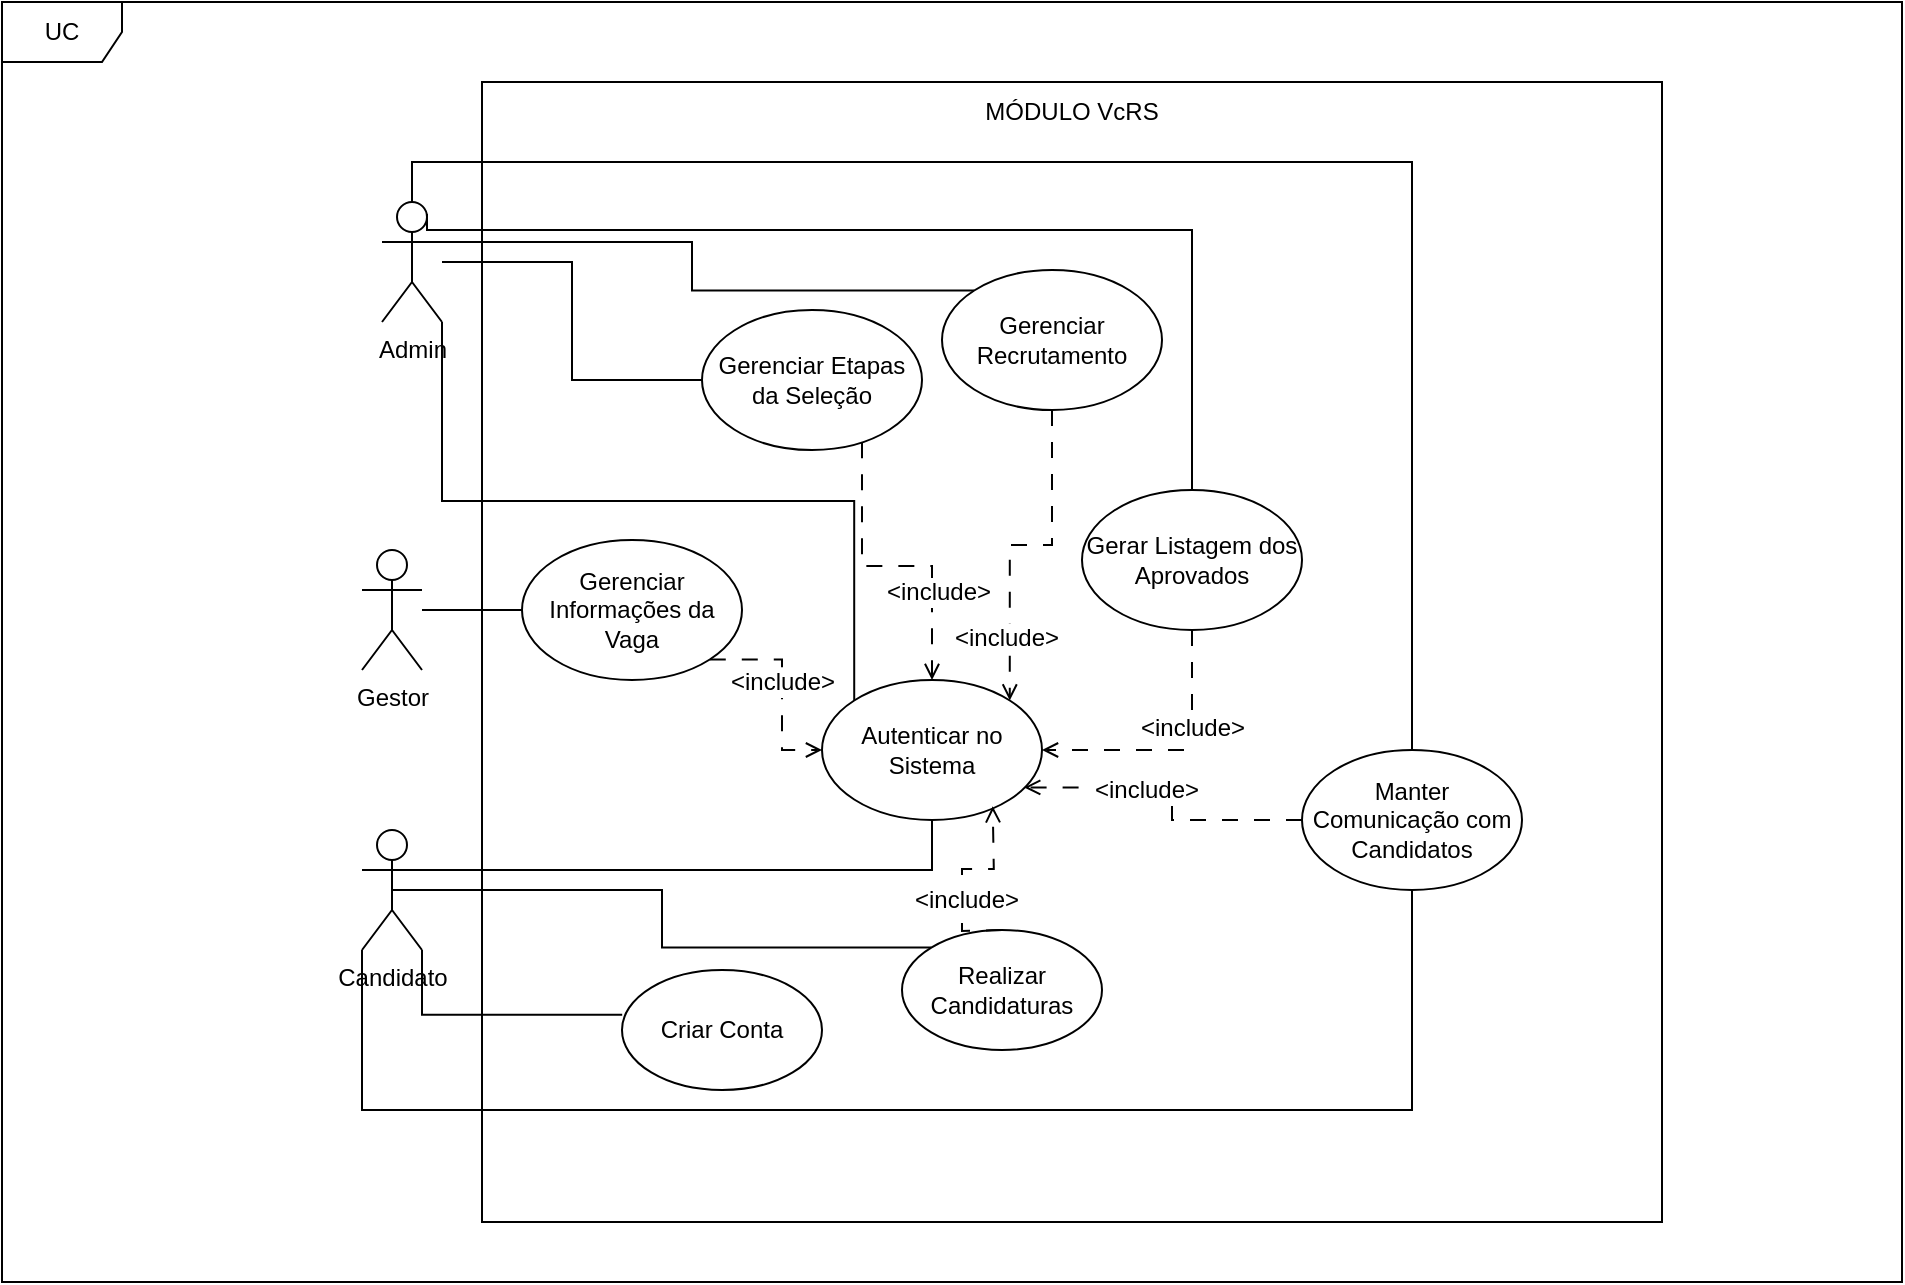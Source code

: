 <mxfile version="24.2.1" type="github">
  <diagram name="Página-1" id="700KF4gIXVRDVvoJC0Ql">
    <mxGraphModel dx="935" dy="1667" grid="1" gridSize="10" guides="1" tooltips="1" connect="1" arrows="1" fold="1" page="1" pageScale="1" pageWidth="827" pageHeight="1169" math="0" shadow="0">
      <root>
        <mxCell id="0" />
        <mxCell id="1" parent="0" />
        <mxCell id="gO2aOYxfTg0mxxoaulmp-14" value="" style="rounded=0;whiteSpace=wrap;html=1;" vertex="1" parent="1">
          <mxGeometry x="370" y="-10" width="590" height="570" as="geometry" />
        </mxCell>
        <mxCell id="gO2aOYxfTg0mxxoaulmp-57" style="edgeStyle=orthogonalEdgeStyle;rounded=0;orthogonalLoop=1;jettySize=auto;html=1;entryX=0;entryY=0;entryDx=0;entryDy=0;exitX=1;exitY=1;exitDx=0;exitDy=0;exitPerimeter=0;endArrow=none;endFill=0;" edge="1" parent="1" source="gO2aOYxfTg0mxxoaulmp-1" target="gO2aOYxfTg0mxxoaulmp-29">
          <mxGeometry relative="1" as="geometry" />
        </mxCell>
        <mxCell id="gO2aOYxfTg0mxxoaulmp-63" style="edgeStyle=orthogonalEdgeStyle;rounded=0;orthogonalLoop=1;jettySize=auto;html=1;entryX=0;entryY=0.5;entryDx=0;entryDy=0;fontFamily=Helvetica;fontSize=12;fontColor=default;endArrow=none;endFill=0;" edge="1" parent="1" source="gO2aOYxfTg0mxxoaulmp-1" target="gO2aOYxfTg0mxxoaulmp-24">
          <mxGeometry relative="1" as="geometry" />
        </mxCell>
        <mxCell id="gO2aOYxfTg0mxxoaulmp-64" style="edgeStyle=orthogonalEdgeStyle;rounded=0;orthogonalLoop=1;jettySize=auto;html=1;exitX=1;exitY=0.333;exitDx=0;exitDy=0;exitPerimeter=0;entryX=0;entryY=0;entryDx=0;entryDy=0;fontFamily=Helvetica;fontSize=12;fontColor=default;endArrow=none;endFill=0;" edge="1" parent="1" source="gO2aOYxfTg0mxxoaulmp-1" target="gO2aOYxfTg0mxxoaulmp-22">
          <mxGeometry relative="1" as="geometry" />
        </mxCell>
        <mxCell id="gO2aOYxfTg0mxxoaulmp-65" style="edgeStyle=orthogonalEdgeStyle;rounded=0;orthogonalLoop=1;jettySize=auto;html=1;exitX=0.75;exitY=0.1;exitDx=0;exitDy=0;exitPerimeter=0;fontFamily=Helvetica;fontSize=12;fontColor=default;endArrow=none;endFill=0;" edge="1" parent="1" source="gO2aOYxfTg0mxxoaulmp-1" target="gO2aOYxfTg0mxxoaulmp-28">
          <mxGeometry relative="1" as="geometry">
            <Array as="points">
              <mxPoint x="343" y="64" />
              <mxPoint x="725" y="64" />
            </Array>
          </mxGeometry>
        </mxCell>
        <mxCell id="gO2aOYxfTg0mxxoaulmp-77" style="edgeStyle=orthogonalEdgeStyle;rounded=0;orthogonalLoop=1;jettySize=auto;html=1;exitX=0.5;exitY=0;exitDx=0;exitDy=0;exitPerimeter=0;entryX=0.5;entryY=0;entryDx=0;entryDy=0;fontFamily=Helvetica;fontSize=12;fontColor=default;endArrow=none;endFill=0;" edge="1" parent="1" source="gO2aOYxfTg0mxxoaulmp-1" target="gO2aOYxfTg0mxxoaulmp-26">
          <mxGeometry relative="1" as="geometry" />
        </mxCell>
        <mxCell id="gO2aOYxfTg0mxxoaulmp-1" value="Admin" style="shape=umlActor;verticalLabelPosition=bottom;verticalAlign=top;html=1;outlineConnect=0;" vertex="1" parent="1">
          <mxGeometry x="320" y="50" width="30" height="60" as="geometry" />
        </mxCell>
        <mxCell id="gO2aOYxfTg0mxxoaulmp-76" style="edgeStyle=orthogonalEdgeStyle;rounded=0;orthogonalLoop=1;jettySize=auto;html=1;exitX=0.5;exitY=0.5;exitDx=0;exitDy=0;exitPerimeter=0;entryX=0;entryY=0;entryDx=0;entryDy=0;fontFamily=Helvetica;fontSize=12;fontColor=default;endArrow=none;endFill=0;" edge="1" parent="1" source="gO2aOYxfTg0mxxoaulmp-5" target="gO2aOYxfTg0mxxoaulmp-20">
          <mxGeometry relative="1" as="geometry" />
        </mxCell>
        <mxCell id="gO2aOYxfTg0mxxoaulmp-80" style="edgeStyle=orthogonalEdgeStyle;rounded=0;orthogonalLoop=1;jettySize=auto;html=1;exitX=0;exitY=1;exitDx=0;exitDy=0;exitPerimeter=0;entryX=0.5;entryY=1;entryDx=0;entryDy=0;fontFamily=Helvetica;fontSize=12;fontColor=default;endArrow=none;endFill=0;" edge="1" parent="1" source="gO2aOYxfTg0mxxoaulmp-5" target="gO2aOYxfTg0mxxoaulmp-26">
          <mxGeometry relative="1" as="geometry">
            <Array as="points">
              <mxPoint x="310" y="504" />
              <mxPoint x="835" y="504" />
            </Array>
          </mxGeometry>
        </mxCell>
        <mxCell id="gO2aOYxfTg0mxxoaulmp-5" value="Candidato" style="shape=umlActor;verticalLabelPosition=bottom;verticalAlign=top;html=1;outlineConnect=0;" vertex="1" parent="1">
          <mxGeometry x="310" y="364" width="30" height="60" as="geometry" />
        </mxCell>
        <mxCell id="gO2aOYxfTg0mxxoaulmp-52" style="edgeStyle=orthogonalEdgeStyle;rounded=0;orthogonalLoop=1;jettySize=auto;html=1;endArrow=none;endFill=0;" edge="1" parent="1" source="gO2aOYxfTg0mxxoaulmp-6" target="gO2aOYxfTg0mxxoaulmp-17">
          <mxGeometry relative="1" as="geometry" />
        </mxCell>
        <mxCell id="gO2aOYxfTg0mxxoaulmp-6" value="Gestor" style="shape=umlActor;verticalLabelPosition=bottom;verticalAlign=top;html=1;outlineConnect=0;" vertex="1" parent="1">
          <mxGeometry x="310" y="224" width="30" height="60" as="geometry" />
        </mxCell>
        <mxCell id="gO2aOYxfTg0mxxoaulmp-11" value="UC" style="shape=umlFrame;whiteSpace=wrap;html=1;pointerEvents=0;" vertex="1" parent="1">
          <mxGeometry x="130" y="-50" width="950" height="640" as="geometry" />
        </mxCell>
        <mxCell id="gO2aOYxfTg0mxxoaulmp-58" style="edgeStyle=orthogonalEdgeStyle;rounded=0;orthogonalLoop=1;jettySize=auto;html=1;exitX=1;exitY=1;exitDx=0;exitDy=0;entryX=0;entryY=0.5;entryDx=0;entryDy=0;fontFamily=Helvetica;fontSize=12;fontColor=default;dashed=1;dashPattern=8 8;endArrow=open;endFill=0;" edge="1" parent="1" source="gO2aOYxfTg0mxxoaulmp-17" target="gO2aOYxfTg0mxxoaulmp-29">
          <mxGeometry relative="1" as="geometry" />
        </mxCell>
        <mxCell id="gO2aOYxfTg0mxxoaulmp-59" value="&amp;lt;include&amp;gt;" style="edgeLabel;html=1;align=center;verticalAlign=middle;resizable=0;points=[];strokeColor=default;fontFamily=Helvetica;fontSize=12;fontColor=default;fillColor=default;" vertex="1" connectable="0" parent="gO2aOYxfTg0mxxoaulmp-58">
          <mxGeometry x="0.16" y="2" relative="1" as="geometry">
            <mxPoint x="-2" y="-12" as="offset" />
          </mxGeometry>
        </mxCell>
        <mxCell id="gO2aOYxfTg0mxxoaulmp-17" value="Gerenciar Informações da Vaga" style="ellipse;whiteSpace=wrap;html=1;align=center;" vertex="1" parent="1">
          <mxGeometry x="390" y="219" width="110" height="70" as="geometry" />
        </mxCell>
        <mxCell id="gO2aOYxfTg0mxxoaulmp-20" value="Realizar Candidaturas" style="ellipse;whiteSpace=wrap;html=1;" vertex="1" parent="1">
          <mxGeometry x="580" y="414" width="100" height="60" as="geometry" />
        </mxCell>
        <mxCell id="gO2aOYxfTg0mxxoaulmp-69" style="edgeStyle=orthogonalEdgeStyle;rounded=0;orthogonalLoop=1;jettySize=auto;html=1;entryX=1;entryY=0;entryDx=0;entryDy=0;fontFamily=Helvetica;fontSize=12;fontColor=default;endArrow=open;endFill=0;dashed=1;dashPattern=8 8;" edge="1" parent="1" source="gO2aOYxfTg0mxxoaulmp-22" target="gO2aOYxfTg0mxxoaulmp-29">
          <mxGeometry relative="1" as="geometry" />
        </mxCell>
        <mxCell id="gO2aOYxfTg0mxxoaulmp-70" value="&amp;lt;include&amp;gt;" style="edgeLabel;html=1;align=center;verticalAlign=middle;resizable=0;points=[];strokeColor=default;fontFamily=Helvetica;fontSize=12;fontColor=default;fillColor=default;" vertex="1" connectable="0" parent="gO2aOYxfTg0mxxoaulmp-69">
          <mxGeometry x="0.623" y="-2" relative="1" as="geometry">
            <mxPoint as="offset" />
          </mxGeometry>
        </mxCell>
        <mxCell id="gO2aOYxfTg0mxxoaulmp-22" value="Gerenciar Recrutamento" style="ellipse;whiteSpace=wrap;html=1;align=center;" vertex="1" parent="1">
          <mxGeometry x="600" y="84" width="110" height="70" as="geometry" />
        </mxCell>
        <mxCell id="gO2aOYxfTg0mxxoaulmp-67" style="edgeStyle=orthogonalEdgeStyle;rounded=0;orthogonalLoop=1;jettySize=auto;html=1;entryX=0.5;entryY=0;entryDx=0;entryDy=0;fontFamily=Helvetica;fontSize=12;fontColor=default;endArrow=open;endFill=0;dashed=1;dashPattern=8 8;" edge="1" parent="1" source="gO2aOYxfTg0mxxoaulmp-24" target="gO2aOYxfTg0mxxoaulmp-29">
          <mxGeometry relative="1" as="geometry">
            <Array as="points">
              <mxPoint x="560" y="232" />
              <mxPoint x="595" y="232" />
            </Array>
          </mxGeometry>
        </mxCell>
        <mxCell id="gO2aOYxfTg0mxxoaulmp-68" value="&amp;lt;include&amp;gt;" style="edgeLabel;html=1;align=center;verticalAlign=middle;resizable=0;points=[];strokeColor=default;fontFamily=Helvetica;fontSize=12;fontColor=default;fillColor=default;" vertex="1" connectable="0" parent="gO2aOYxfTg0mxxoaulmp-67">
          <mxGeometry x="0.425" y="3" relative="1" as="geometry">
            <mxPoint as="offset" />
          </mxGeometry>
        </mxCell>
        <mxCell id="gO2aOYxfTg0mxxoaulmp-24" value="Gerenciar Etapas da Seleção" style="ellipse;whiteSpace=wrap;html=1;align=center;" vertex="1" parent="1">
          <mxGeometry x="480" y="104" width="110" height="70" as="geometry" />
        </mxCell>
        <mxCell id="gO2aOYxfTg0mxxoaulmp-26" value="Manter Comunicação com Candidatos" style="ellipse;whiteSpace=wrap;html=1;align=center;" vertex="1" parent="1">
          <mxGeometry x="780" y="324" width="110" height="70" as="geometry" />
        </mxCell>
        <mxCell id="gO2aOYxfTg0mxxoaulmp-71" style="edgeStyle=orthogonalEdgeStyle;rounded=0;orthogonalLoop=1;jettySize=auto;html=1;exitX=0.5;exitY=1;exitDx=0;exitDy=0;entryX=1;entryY=0.5;entryDx=0;entryDy=0;fontFamily=Helvetica;fontSize=12;fontColor=default;endArrow=open;endFill=0;dashed=1;dashPattern=8 8;" edge="1" parent="1" source="gO2aOYxfTg0mxxoaulmp-28" target="gO2aOYxfTg0mxxoaulmp-29">
          <mxGeometry relative="1" as="geometry" />
        </mxCell>
        <mxCell id="gO2aOYxfTg0mxxoaulmp-72" value="&amp;lt;include&amp;gt;" style="edgeLabel;html=1;align=center;verticalAlign=middle;resizable=0;points=[];strokeColor=default;fontFamily=Helvetica;fontSize=12;fontColor=default;fillColor=default;" vertex="1" connectable="0" parent="gO2aOYxfTg0mxxoaulmp-71">
          <mxGeometry x="-0.271" relative="1" as="geometry">
            <mxPoint as="offset" />
          </mxGeometry>
        </mxCell>
        <mxCell id="gO2aOYxfTg0mxxoaulmp-28" value="Gerar Listagem dos Aprovados" style="ellipse;whiteSpace=wrap;html=1;align=center;" vertex="1" parent="1">
          <mxGeometry x="670" y="194" width="110" height="70" as="geometry" />
        </mxCell>
        <mxCell id="gO2aOYxfTg0mxxoaulmp-29" value="Autenticar no Sistema" style="ellipse;whiteSpace=wrap;html=1;align=center;" vertex="1" parent="1">
          <mxGeometry x="540" y="289" width="110" height="70" as="geometry" />
        </mxCell>
        <mxCell id="gO2aOYxfTg0mxxoaulmp-30" value="Criar Conta" style="ellipse;whiteSpace=wrap;html=1;" vertex="1" parent="1">
          <mxGeometry x="440" y="434" width="100" height="60" as="geometry" />
        </mxCell>
        <mxCell id="gO2aOYxfTg0mxxoaulmp-45" style="edgeStyle=orthogonalEdgeStyle;rounded=0;orthogonalLoop=1;jettySize=auto;html=1;exitX=1;exitY=0.333;exitDx=0;exitDy=0;exitPerimeter=0;entryX=0.5;entryY=1;entryDx=0;entryDy=0;endArrow=none;endFill=0;" edge="1" parent="1" source="gO2aOYxfTg0mxxoaulmp-5" target="gO2aOYxfTg0mxxoaulmp-29">
          <mxGeometry relative="1" as="geometry">
            <mxPoint x="460" y="364" as="targetPoint" />
          </mxGeometry>
        </mxCell>
        <mxCell id="gO2aOYxfTg0mxxoaulmp-73" style="edgeStyle=orthogonalEdgeStyle;rounded=0;orthogonalLoop=1;jettySize=auto;html=1;exitX=1;exitY=1;exitDx=0;exitDy=0;exitPerimeter=0;entryX=0.001;entryY=0.373;entryDx=0;entryDy=0;entryPerimeter=0;fontFamily=Helvetica;fontSize=12;fontColor=default;endArrow=none;endFill=0;" edge="1" parent="1" source="gO2aOYxfTg0mxxoaulmp-5" target="gO2aOYxfTg0mxxoaulmp-30">
          <mxGeometry relative="1" as="geometry" />
        </mxCell>
        <mxCell id="gO2aOYxfTg0mxxoaulmp-74" style="edgeStyle=orthogonalEdgeStyle;rounded=0;orthogonalLoop=1;jettySize=auto;html=1;entryX=0.776;entryY=0.902;entryDx=0;entryDy=0;entryPerimeter=0;fontFamily=Helvetica;fontSize=12;fontColor=default;endArrow=open;endFill=0;dashed=1;dashPattern=8 8;" edge="1" parent="1">
          <mxGeometry relative="1" as="geometry">
            <mxPoint x="630.0" y="414" as="sourcePoint" />
            <mxPoint x="625.36" y="352.14" as="targetPoint" />
          </mxGeometry>
        </mxCell>
        <mxCell id="gO2aOYxfTg0mxxoaulmp-75" value="&amp;lt;include&amp;gt;" style="edgeLabel;html=1;align=center;verticalAlign=middle;resizable=0;points=[];strokeColor=default;fontFamily=Helvetica;fontSize=12;fontColor=default;fillColor=default;" vertex="1" connectable="0" parent="gO2aOYxfTg0mxxoaulmp-74">
          <mxGeometry x="-0.268" y="-2" relative="1" as="geometry">
            <mxPoint as="offset" />
          </mxGeometry>
        </mxCell>
        <mxCell id="gO2aOYxfTg0mxxoaulmp-78" style="edgeStyle=orthogonalEdgeStyle;rounded=0;orthogonalLoop=1;jettySize=auto;html=1;entryX=0.919;entryY=0.767;entryDx=0;entryDy=0;entryPerimeter=0;fontFamily=Helvetica;fontSize=12;fontColor=default;endArrow=open;endFill=0;dashed=1;dashPattern=8 8;" edge="1" parent="1" source="gO2aOYxfTg0mxxoaulmp-26" target="gO2aOYxfTg0mxxoaulmp-29">
          <mxGeometry relative="1" as="geometry" />
        </mxCell>
        <mxCell id="gO2aOYxfTg0mxxoaulmp-79" value="&amp;lt;include&amp;gt;" style="edgeLabel;html=1;align=center;verticalAlign=middle;resizable=0;points=[];strokeColor=default;fontFamily=Helvetica;fontSize=12;fontColor=default;fillColor=default;" vertex="1" connectable="0" parent="gO2aOYxfTg0mxxoaulmp-78">
          <mxGeometry x="0.227" y="1" relative="1" as="geometry">
            <mxPoint as="offset" />
          </mxGeometry>
        </mxCell>
        <mxCell id="gO2aOYxfTg0mxxoaulmp-82" value="MÓDULO VcRS" style="text;strokeColor=none;align=center;fillColor=none;html=1;verticalAlign=middle;whiteSpace=wrap;rounded=0;fontFamily=Helvetica;fontSize=12;fontColor=default;" vertex="1" parent="1">
          <mxGeometry x="615" y="-10" width="100" height="30" as="geometry" />
        </mxCell>
      </root>
    </mxGraphModel>
  </diagram>
</mxfile>
